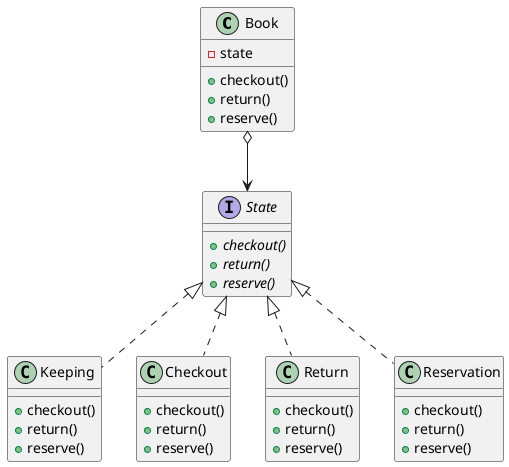 @startuml
class Book {
    - state
    + checkout()
    + return()
    + reserve()
}

interface State {
    + {abstract} checkout()
    + {abstract} return()
    + {abstract} reserve()
}

class Keeping implements State {
   + checkout()
   + return()
   + reserve()
}

class Checkout implements State {
   + checkout()
   + return()
   + reserve()
}

class Return implements State {
   + checkout()
   + return()
   + reserve()
}

class Reservation implements State {
   + checkout()
   + return()
   + reserve()
}

Book o--> State

@enduml